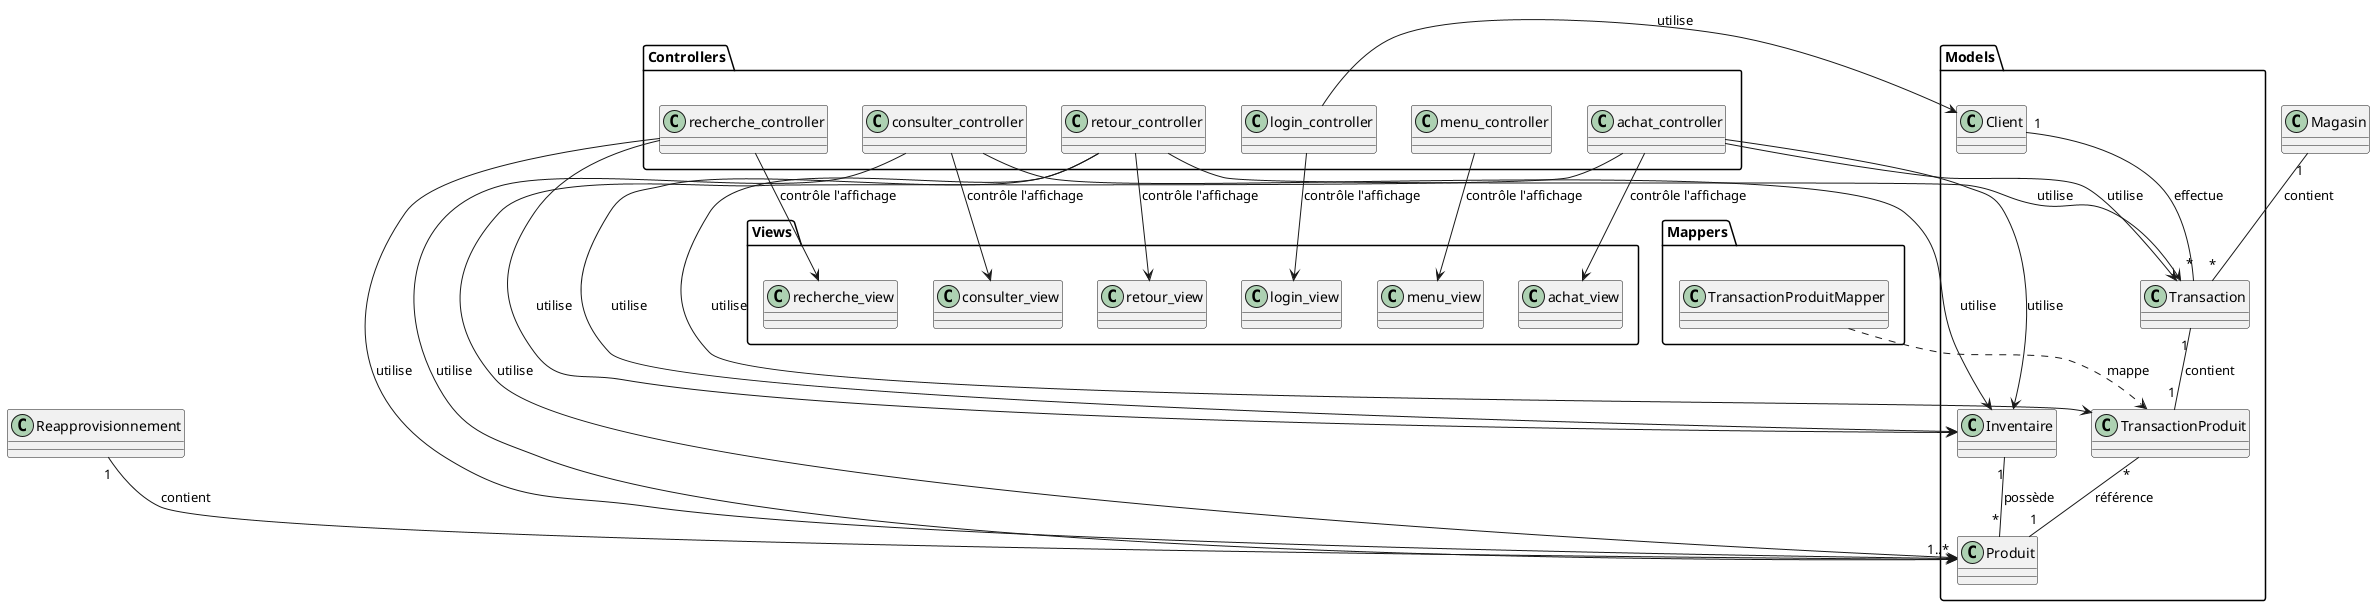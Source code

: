 @startuml
package Models {
  class Produit {}
  class Client {}
  class Inventaire {}
  class Transaction {}
  class TransactionProduit { }
}

package Controllers {
  class achat_controller {}
  class consulter_controller {}
  class recherche_controller {}
  class login_controller {}
  class menu_controller {}
  class retour_controller {}
}

package Views {
  class achat_view {}
  class consulter_view {}
  class recherche_view {}
  class menu_view {}
  class retour_view {}
  class login_view {}
}

package Mappers {
  class TransactionProduitMapper {}
}

Inventaire "1" -- "*" Produit : possède
Reapprovisionnement "1" -- "1..*" Produit : contient
Magasin "1" -- "*" Transaction : contient
Client "1" -- "*" Transaction : effectue
Transaction "1" -- "1" TransactionProduit : contient
TransactionProduit "*" -- "1" Produit : référence

achat_controller --> Transaction : utilise
achat_controller --> Inventaire : utilise
achat_controller --> Produit : utilise
achat_controller --> achat_view : contrôle l'affichage

consulter_controller --> Produit : utilise
consulter_controller --> Inventaire : utilise
consulter_controller --> consulter_view : contrôle l'affichage

recherche_controller --> Produit : utilise
recherche_controller --> Inventaire : utilise
recherche_controller --> recherche_view : contrôle l'affichage

login_controller --> Client : utilise
login_controller --> login_view : contrôle l'affichage

menu_controller --> menu_view : contrôle l'affichage

retour_controller --> Inventaire : utilise
retour_controller --> Transaction : utilise
retour_controller --> TransactionProduit : utilise
retour_controller --> retour_view : contrôle l'affichage

TransactionProduitMapper ..> TransactionProduit : mappe

@enduml
